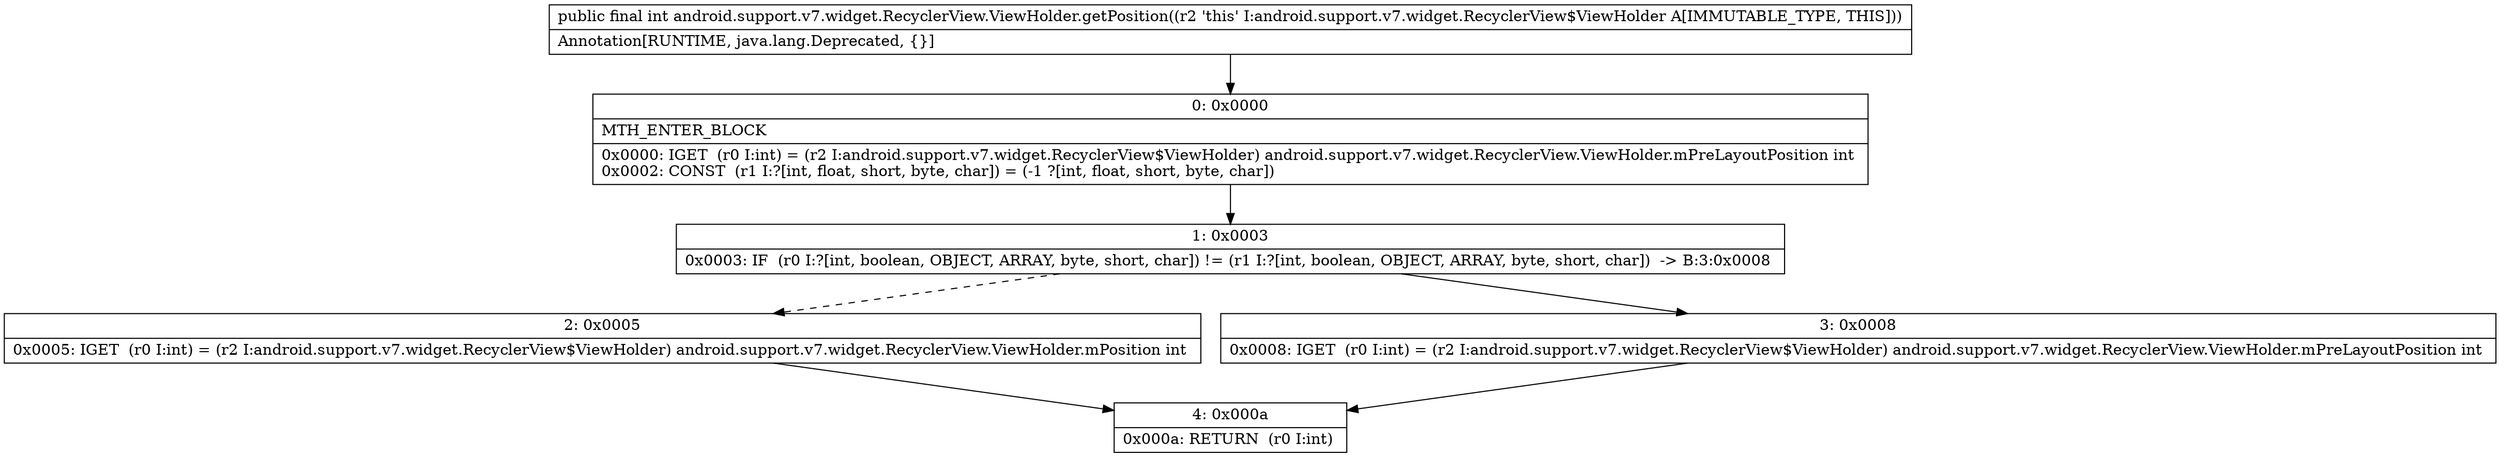 digraph "CFG forandroid.support.v7.widget.RecyclerView.ViewHolder.getPosition()I" {
Node_0 [shape=record,label="{0\:\ 0x0000|MTH_ENTER_BLOCK\l|0x0000: IGET  (r0 I:int) = (r2 I:android.support.v7.widget.RecyclerView$ViewHolder) android.support.v7.widget.RecyclerView.ViewHolder.mPreLayoutPosition int \l0x0002: CONST  (r1 I:?[int, float, short, byte, char]) = (\-1 ?[int, float, short, byte, char]) \l}"];
Node_1 [shape=record,label="{1\:\ 0x0003|0x0003: IF  (r0 I:?[int, boolean, OBJECT, ARRAY, byte, short, char]) != (r1 I:?[int, boolean, OBJECT, ARRAY, byte, short, char])  \-\> B:3:0x0008 \l}"];
Node_2 [shape=record,label="{2\:\ 0x0005|0x0005: IGET  (r0 I:int) = (r2 I:android.support.v7.widget.RecyclerView$ViewHolder) android.support.v7.widget.RecyclerView.ViewHolder.mPosition int \l}"];
Node_3 [shape=record,label="{3\:\ 0x0008|0x0008: IGET  (r0 I:int) = (r2 I:android.support.v7.widget.RecyclerView$ViewHolder) android.support.v7.widget.RecyclerView.ViewHolder.mPreLayoutPosition int \l}"];
Node_4 [shape=record,label="{4\:\ 0x000a|0x000a: RETURN  (r0 I:int) \l}"];
MethodNode[shape=record,label="{public final int android.support.v7.widget.RecyclerView.ViewHolder.getPosition((r2 'this' I:android.support.v7.widget.RecyclerView$ViewHolder A[IMMUTABLE_TYPE, THIS]))  | Annotation[RUNTIME, java.lang.Deprecated, \{\}]\l}"];
MethodNode -> Node_0;
Node_0 -> Node_1;
Node_1 -> Node_2[style=dashed];
Node_1 -> Node_3;
Node_2 -> Node_4;
Node_3 -> Node_4;
}

